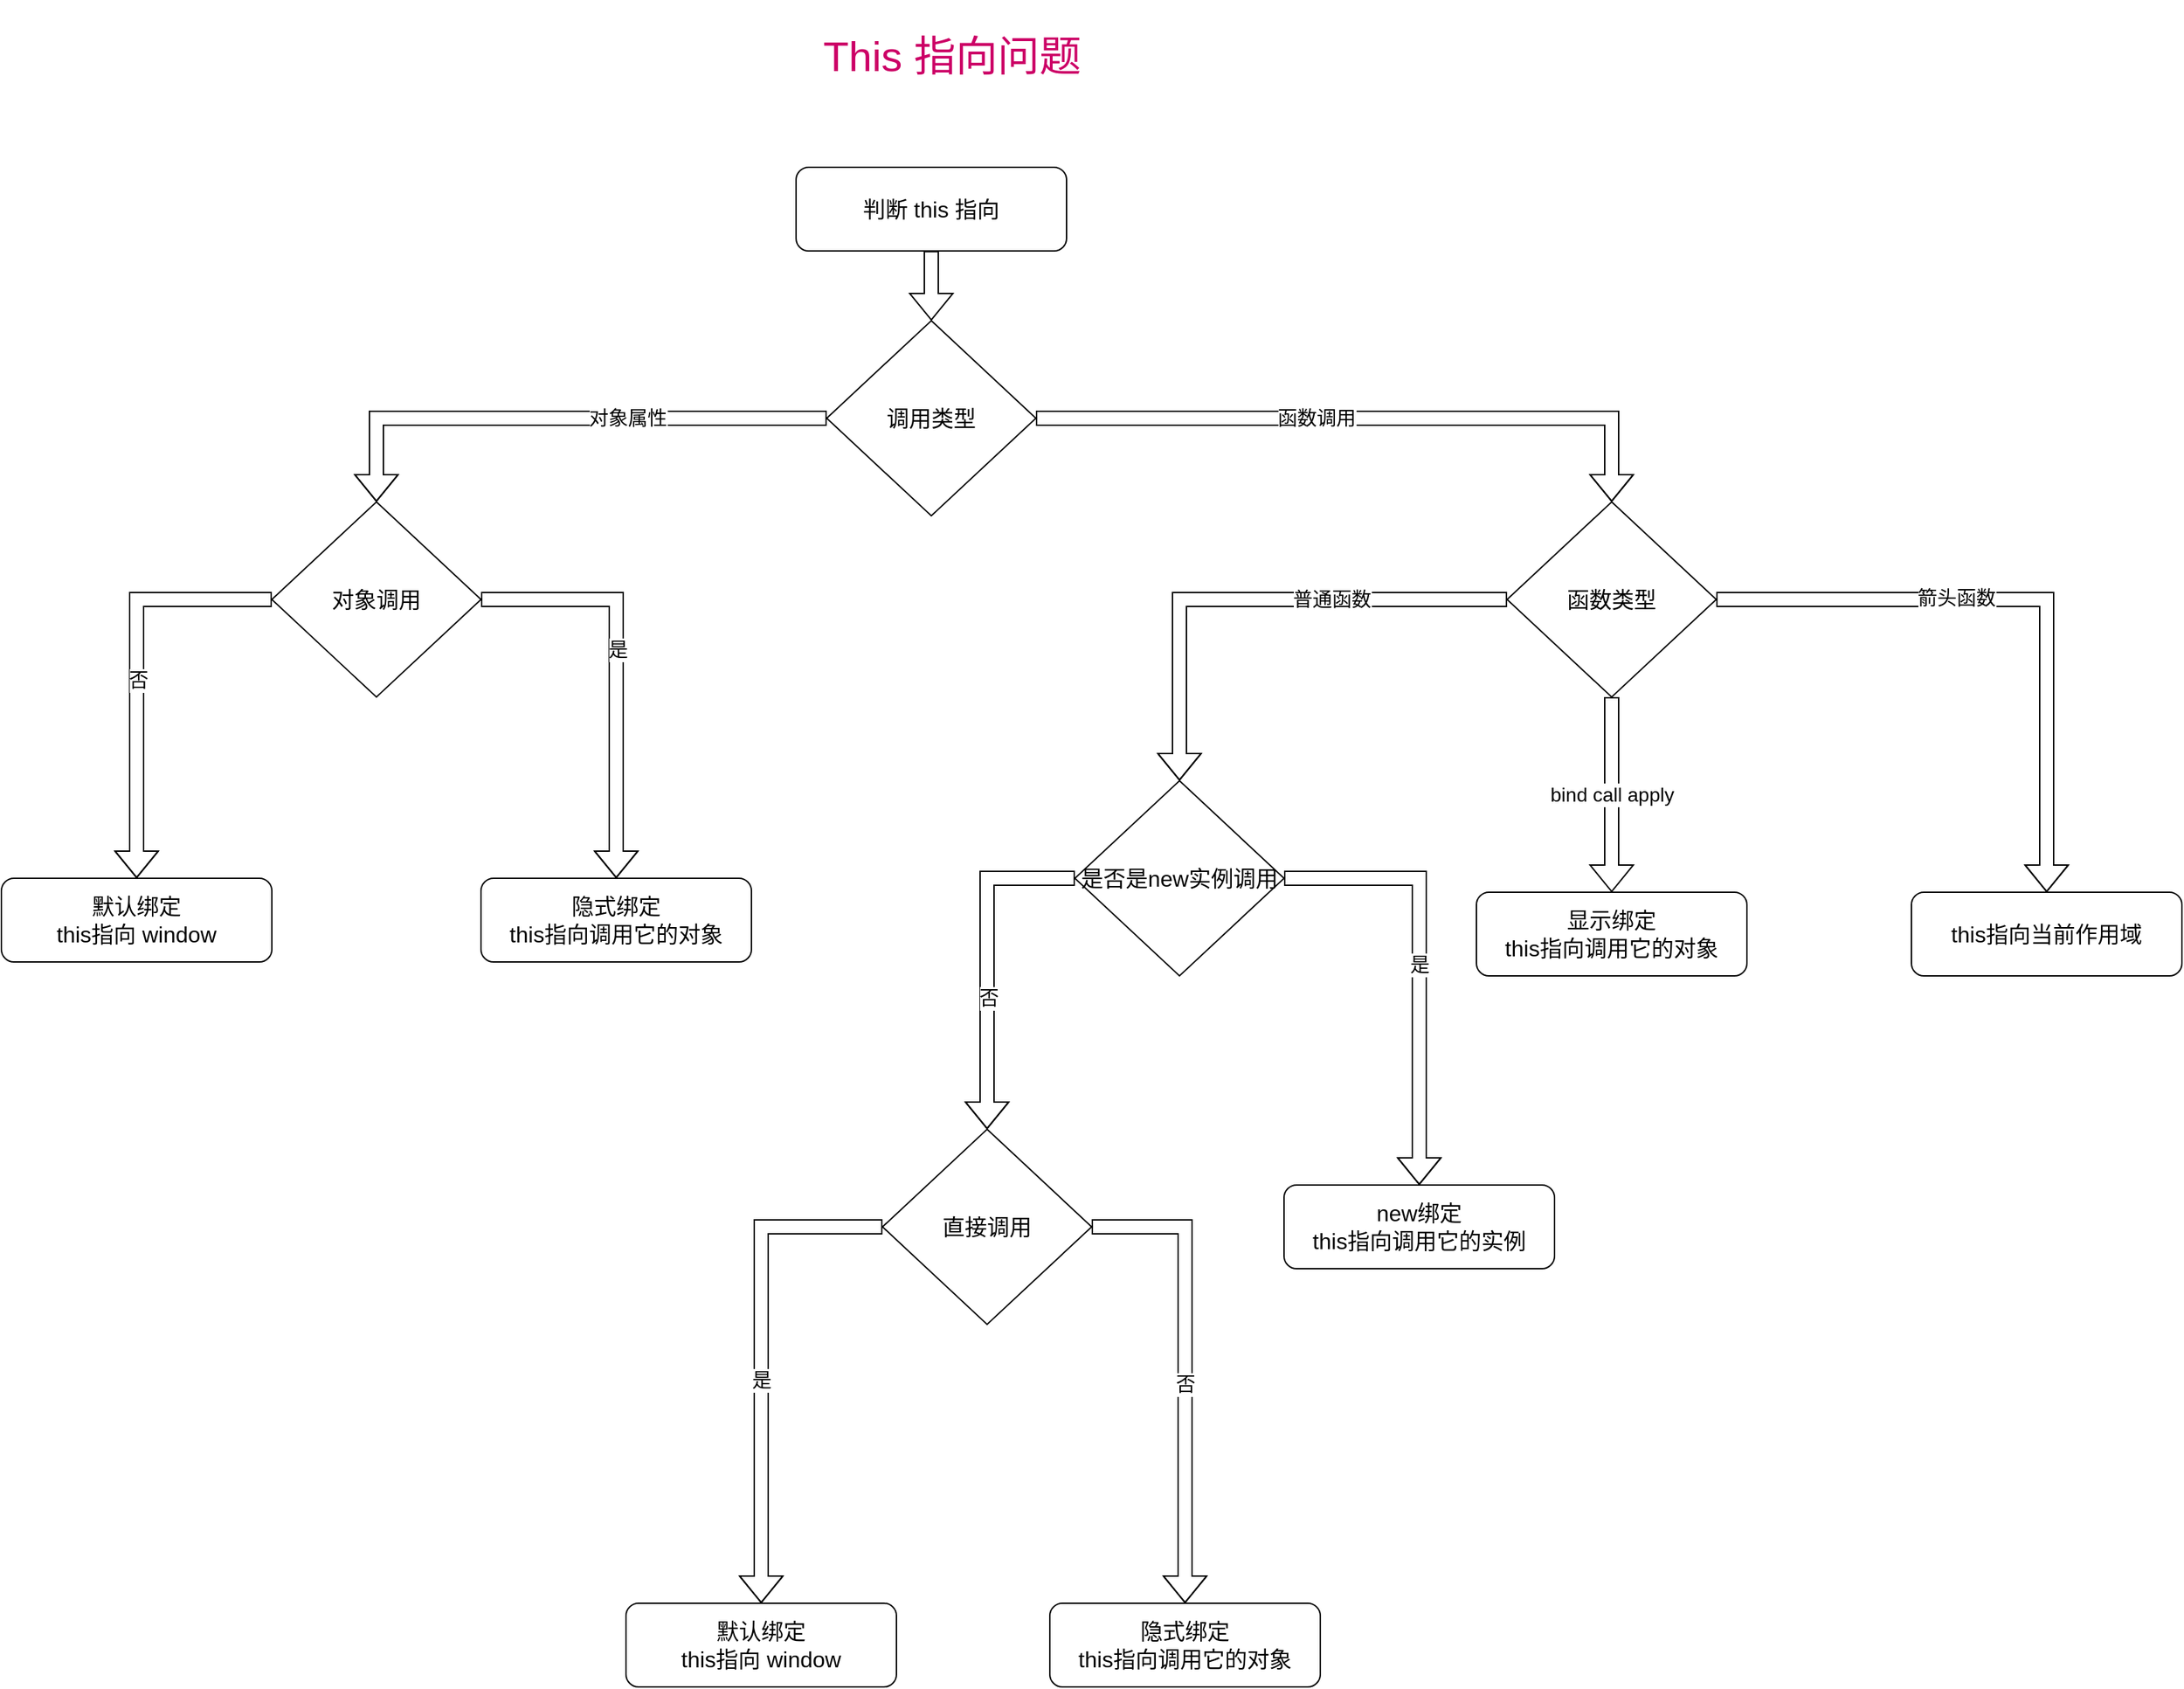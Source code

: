 <mxfile version="13.1.3">
    <diagram id="KYjbtcdok1__dsxPwHON" name="第 1 页">
        <mxGraphModel dx="1725" dy="377" grid="1" gridSize="10" guides="1" tooltips="1" connect="1" arrows="1" fold="1" page="1" pageScale="1" pageWidth="827" pageHeight="1169" math="0" shadow="0">
            <root>
                <mxCell id="0"/>
                <mxCell id="1" parent="0"/>
                <mxCell id="17" style="edgeStyle=orthogonalEdgeStyle;rounded=0;orthogonalLoop=1;jettySize=auto;html=1;exitX=0.5;exitY=1;exitDx=0;exitDy=0;entryX=0.5;entryY=0;entryDx=0;entryDy=0;shape=flexArrow;" parent="1" source="13" target="16" edge="1">
                    <mxGeometry relative="1" as="geometry"/>
                </mxCell>
                <mxCell id="13" value="&lt;font style=&quot;font-size: 16px&quot;&gt;判断 this 指向&lt;/font&gt;" style="rounded=1;whiteSpace=wrap;html=1;" parent="1" vertex="1">
                    <mxGeometry x="202" y="530" width="194" height="60" as="geometry"/>
                </mxCell>
                <mxCell id="14" value="&lt;font style=&quot;font-size: 30px&quot; color=&quot;#cc0066&quot;&gt;This 指向问题&lt;/font&gt;" style="text;html=1;fillColor=none;align=center;verticalAlign=middle;whiteSpace=wrap;rounded=0;" parent="1" vertex="1">
                    <mxGeometry x="-124" y="410" width="876" height="80" as="geometry"/>
                </mxCell>
                <mxCell id="28" style="edgeStyle=orthogonalEdgeStyle;shape=flexArrow;rounded=0;orthogonalLoop=1;jettySize=auto;html=1;exitX=1;exitY=0.5;exitDx=0;exitDy=0;entryX=0.5;entryY=0;entryDx=0;entryDy=0;" parent="1" source="16" target="27" edge="1">
                    <mxGeometry relative="1" as="geometry"/>
                </mxCell>
                <mxCell id="29" value="&lt;font style=&quot;font-size: 14px&quot;&gt;函数调用&lt;/font&gt;" style="edgeLabel;html=1;align=center;verticalAlign=middle;resizable=0;points=[];" parent="28" vertex="1" connectable="0">
                    <mxGeometry x="-0.152" relative="1" as="geometry">
                        <mxPoint as="offset"/>
                    </mxGeometry>
                </mxCell>
                <mxCell id="36" style="edgeStyle=orthogonalEdgeStyle;shape=flexArrow;rounded=0;orthogonalLoop=1;jettySize=auto;html=1;exitX=0;exitY=0.5;exitDx=0;exitDy=0;entryX=0.5;entryY=0;entryDx=0;entryDy=0;" parent="1" source="16" target="53" edge="1">
                    <mxGeometry relative="1" as="geometry">
                        <mxPoint x="-213" y="770" as="targetPoint"/>
                    </mxGeometry>
                </mxCell>
                <mxCell id="37" value="&lt;font style=&quot;font-size: 14px&quot;&gt;对象属性&lt;/font&gt;" style="edgeLabel;html=1;align=center;verticalAlign=middle;resizable=0;points=[];" parent="36" vertex="1" connectable="0">
                    <mxGeometry x="-0.254" y="3" relative="1" as="geometry">
                        <mxPoint y="-3.02" as="offset"/>
                    </mxGeometry>
                </mxCell>
                <mxCell id="16" value="&lt;font style=&quot;font-size: 16px&quot;&gt;调用类型&lt;/font&gt;" style="rhombus;whiteSpace=wrap;html=1;" parent="1" vertex="1">
                    <mxGeometry x="224" y="640" width="150" height="140" as="geometry"/>
                </mxCell>
                <mxCell id="25" value="&lt;font style=&quot;font-size: 16px&quot;&gt;this指向当前作用域&lt;/font&gt;" style="rounded=1;whiteSpace=wrap;html=1;" parent="1" vertex="1">
                    <mxGeometry x="1002" y="1050" width="194" height="60" as="geometry"/>
                </mxCell>
                <mxCell id="26" value="&lt;font style=&quot;font-size: 16px&quot;&gt;显示绑定&lt;br&gt;this指向调用它的对象&lt;/font&gt;" style="rounded=1;whiteSpace=wrap;html=1;" parent="1" vertex="1">
                    <mxGeometry x="690" y="1050" width="194" height="60" as="geometry"/>
                </mxCell>
                <mxCell id="30" value="&lt;font style=&quot;font-size: 14px&quot;&gt;bind call apply&lt;/font&gt;" style="edgeStyle=orthogonalEdgeStyle;shape=flexArrow;rounded=0;orthogonalLoop=1;jettySize=auto;html=1;entryX=0.5;entryY=0;entryDx=0;entryDy=0;" parent="1" source="27" target="26" edge="1">
                    <mxGeometry relative="1" as="geometry"/>
                </mxCell>
                <mxCell id="31" style="edgeStyle=orthogonalEdgeStyle;shape=flexArrow;rounded=0;orthogonalLoop=1;jettySize=auto;html=1;exitX=1;exitY=0.5;exitDx=0;exitDy=0;" parent="1" source="27" target="25" edge="1">
                    <mxGeometry relative="1" as="geometry"/>
                </mxCell>
                <mxCell id="32" value="&lt;font style=&quot;font-size: 14px&quot;&gt;箭头函数&lt;/font&gt;" style="edgeLabel;html=1;align=center;verticalAlign=middle;resizable=0;points=[];" parent="31" vertex="1" connectable="0">
                    <mxGeometry x="-0.231" y="1" relative="1" as="geometry">
                        <mxPoint as="offset"/>
                    </mxGeometry>
                </mxCell>
                <mxCell id="33" style="edgeStyle=orthogonalEdgeStyle;shape=flexArrow;rounded=0;orthogonalLoop=1;jettySize=auto;html=1;entryX=0.5;entryY=0;entryDx=0;entryDy=0;" parent="1" source="27" target="38" edge="1">
                    <mxGeometry relative="1" as="geometry">
                        <mxPoint x="519" y="990" as="targetPoint"/>
                    </mxGeometry>
                </mxCell>
                <mxCell id="34" value="&lt;font style=&quot;font-size: 14px&quot;&gt;普通函数&lt;/font&gt;" style="edgeLabel;html=1;align=center;verticalAlign=middle;resizable=0;points=[];" parent="33" vertex="1" connectable="0">
                    <mxGeometry x="-0.303" y="4" relative="1" as="geometry">
                        <mxPoint x="0.86" y="-4.03" as="offset"/>
                    </mxGeometry>
                </mxCell>
                <mxCell id="27" value="&lt;font style=&quot;font-size: 16px&quot;&gt;函数类型&lt;/font&gt;" style="rhombus;whiteSpace=wrap;html=1;" parent="1" vertex="1">
                    <mxGeometry x="712" y="770" width="150" height="140" as="geometry"/>
                </mxCell>
                <mxCell id="42" value="&lt;font style=&quot;font-size: 14px&quot;&gt;是&lt;/font&gt;" style="edgeStyle=orthogonalEdgeStyle;shape=flexArrow;rounded=0;orthogonalLoop=1;jettySize=auto;html=1;entryX=0.5;entryY=0;entryDx=0;entryDy=0;exitX=1;exitY=0.5;exitDx=0;exitDy=0;" parent="1" source="38" target="41" edge="1">
                    <mxGeometry relative="1" as="geometry"/>
                </mxCell>
                <mxCell id="44" style="edgeStyle=orthogonalEdgeStyle;shape=flexArrow;rounded=0;orthogonalLoop=1;jettySize=auto;html=1;entryX=0.5;entryY=0;entryDx=0;entryDy=0;exitX=0;exitY=0.5;exitDx=0;exitDy=0;" parent="1" source="38" target="43" edge="1">
                    <mxGeometry relative="1" as="geometry"/>
                </mxCell>
                <mxCell id="46" value="&lt;font style=&quot;font-size: 14px&quot;&gt;否&lt;/font&gt;" style="edgeLabel;html=1;align=center;verticalAlign=middle;resizable=0;points=[];" parent="44" vertex="1" connectable="0">
                    <mxGeometry x="0.227" y="1" relative="1" as="geometry">
                        <mxPoint as="offset"/>
                    </mxGeometry>
                </mxCell>
                <mxCell id="38" value="&lt;font style=&quot;font-size: 16px&quot;&gt;是否是new实例调用&lt;/font&gt;" style="rhombus;whiteSpace=wrap;html=1;" parent="1" vertex="1">
                    <mxGeometry x="402" y="970" width="150" height="140" as="geometry"/>
                </mxCell>
                <mxCell id="41" value="&lt;font style=&quot;font-size: 16px&quot;&gt;new绑定&lt;br&gt;this指向调用它的实例&lt;/font&gt;" style="rounded=1;whiteSpace=wrap;html=1;" parent="1" vertex="1">
                    <mxGeometry x="552" y="1260" width="194" height="60" as="geometry"/>
                </mxCell>
                <mxCell id="49" style="edgeStyle=orthogonalEdgeStyle;shape=flexArrow;rounded=0;orthogonalLoop=1;jettySize=auto;html=1;entryX=0.5;entryY=0;entryDx=0;entryDy=0;exitX=1;exitY=0.5;exitDx=0;exitDy=0;" parent="1" source="43" target="47" edge="1">
                    <mxGeometry relative="1" as="geometry">
                        <mxPoint x="492" y="1440" as="targetPoint"/>
                    </mxGeometry>
                </mxCell>
                <mxCell id="51" value="&lt;font style=&quot;font-size: 14px&quot;&gt;否&lt;/font&gt;" style="edgeLabel;html=1;align=center;verticalAlign=middle;resizable=0;points=[];" parent="49" vertex="1" connectable="0">
                    <mxGeometry x="-0.105" y="1" relative="1" as="geometry">
                        <mxPoint x="-1" y="29" as="offset"/>
                    </mxGeometry>
                </mxCell>
                <mxCell id="50" style="edgeStyle=orthogonalEdgeStyle;shape=flexArrow;rounded=0;orthogonalLoop=1;jettySize=auto;html=1;exitX=0;exitY=0.5;exitDx=0;exitDy=0;" parent="1" source="43" target="48" edge="1">
                    <mxGeometry relative="1" as="geometry"/>
                </mxCell>
                <mxCell id="52" value="&lt;font style=&quot;font-size: 14px&quot;&gt;是&lt;/font&gt;" style="edgeLabel;html=1;align=center;verticalAlign=middle;resizable=0;points=[];" parent="50" vertex="1" connectable="0">
                    <mxGeometry x="-0.353" y="58" relative="1" as="geometry">
                        <mxPoint x="-58" y="81.67" as="offset"/>
                    </mxGeometry>
                </mxCell>
                <mxCell id="43" value="&lt;font style=&quot;font-size: 16px&quot;&gt;直接调用&lt;/font&gt;" style="rhombus;whiteSpace=wrap;html=1;" parent="1" vertex="1">
                    <mxGeometry x="264" y="1220" width="150" height="140" as="geometry"/>
                </mxCell>
                <mxCell id="47" value="&lt;font style=&quot;font-size: 16px&quot;&gt;隐式绑定&lt;br&gt;this指向调用它的对象&lt;/font&gt;" style="rounded=1;whiteSpace=wrap;html=1;" parent="1" vertex="1">
                    <mxGeometry x="384" y="1560" width="194" height="60" as="geometry"/>
                </mxCell>
                <mxCell id="48" value="&lt;font style=&quot;font-size: 16px&quot;&gt;默认绑定&lt;br&gt;this指向 window&lt;/font&gt;" style="rounded=1;whiteSpace=wrap;html=1;" parent="1" vertex="1">
                    <mxGeometry x="80" y="1560" width="194" height="60" as="geometry"/>
                </mxCell>
                <mxCell id="53" value="&lt;font style=&quot;font-size: 16px&quot;&gt;对象调用&lt;/font&gt;" style="rhombus;whiteSpace=wrap;html=1;" parent="1" vertex="1">
                    <mxGeometry x="-174" y="770" width="150" height="140" as="geometry"/>
                </mxCell>
                <mxCell id="54" style="edgeStyle=orthogonalEdgeStyle;shape=flexArrow;rounded=0;orthogonalLoop=1;jettySize=auto;html=1;exitX=0;exitY=0.5;exitDx=0;exitDy=0;" parent="1" source="53" target="58" edge="1">
                    <mxGeometry relative="1" as="geometry"/>
                </mxCell>
                <mxCell id="55" value="&lt;font style=&quot;font-size: 14px&quot;&gt;否&lt;/font&gt;" style="edgeLabel;html=1;align=center;verticalAlign=middle;resizable=0;points=[];" parent="54" vertex="1" connectable="0">
                    <mxGeometry x="-0.353" y="58" relative="1" as="geometry">
                        <mxPoint as="offset"/>
                    </mxGeometry>
                </mxCell>
                <mxCell id="56" style="edgeStyle=orthogonalEdgeStyle;shape=flexArrow;rounded=0;orthogonalLoop=1;jettySize=auto;html=1;entryX=0.5;entryY=0;entryDx=0;entryDy=0;exitX=1;exitY=0.5;exitDx=0;exitDy=0;" parent="1" source="53" target="59" edge="1">
                    <mxGeometry relative="1" as="geometry">
                        <mxPoint x="36" y="1030" as="targetPoint"/>
                    </mxGeometry>
                </mxCell>
                <mxCell id="57" value="&lt;font style=&quot;font-size: 14px&quot;&gt;是&lt;/font&gt;" style="edgeLabel;html=1;align=center;verticalAlign=middle;resizable=0;points=[];" parent="56" vertex="1" connectable="0">
                    <mxGeometry x="-0.105" y="1" relative="1" as="geometry">
                        <mxPoint as="offset"/>
                    </mxGeometry>
                </mxCell>
                <mxCell id="58" value="&lt;font style=&quot;font-size: 16px&quot;&gt;默认绑定&lt;br&gt;this指向 window&lt;/font&gt;" style="rounded=1;whiteSpace=wrap;html=1;" parent="1" vertex="1">
                    <mxGeometry x="-368" y="1040" width="194" height="60" as="geometry"/>
                </mxCell>
                <mxCell id="59" value="&lt;font style=&quot;font-size: 16px&quot;&gt;隐式绑定&lt;br&gt;this指向调用它的对象&lt;/font&gt;" style="rounded=1;whiteSpace=wrap;html=1;" parent="1" vertex="1">
                    <mxGeometry x="-24" y="1040" width="194" height="60" as="geometry"/>
                </mxCell>
            </root>
        </mxGraphModel>
    </diagram>
</mxfile>